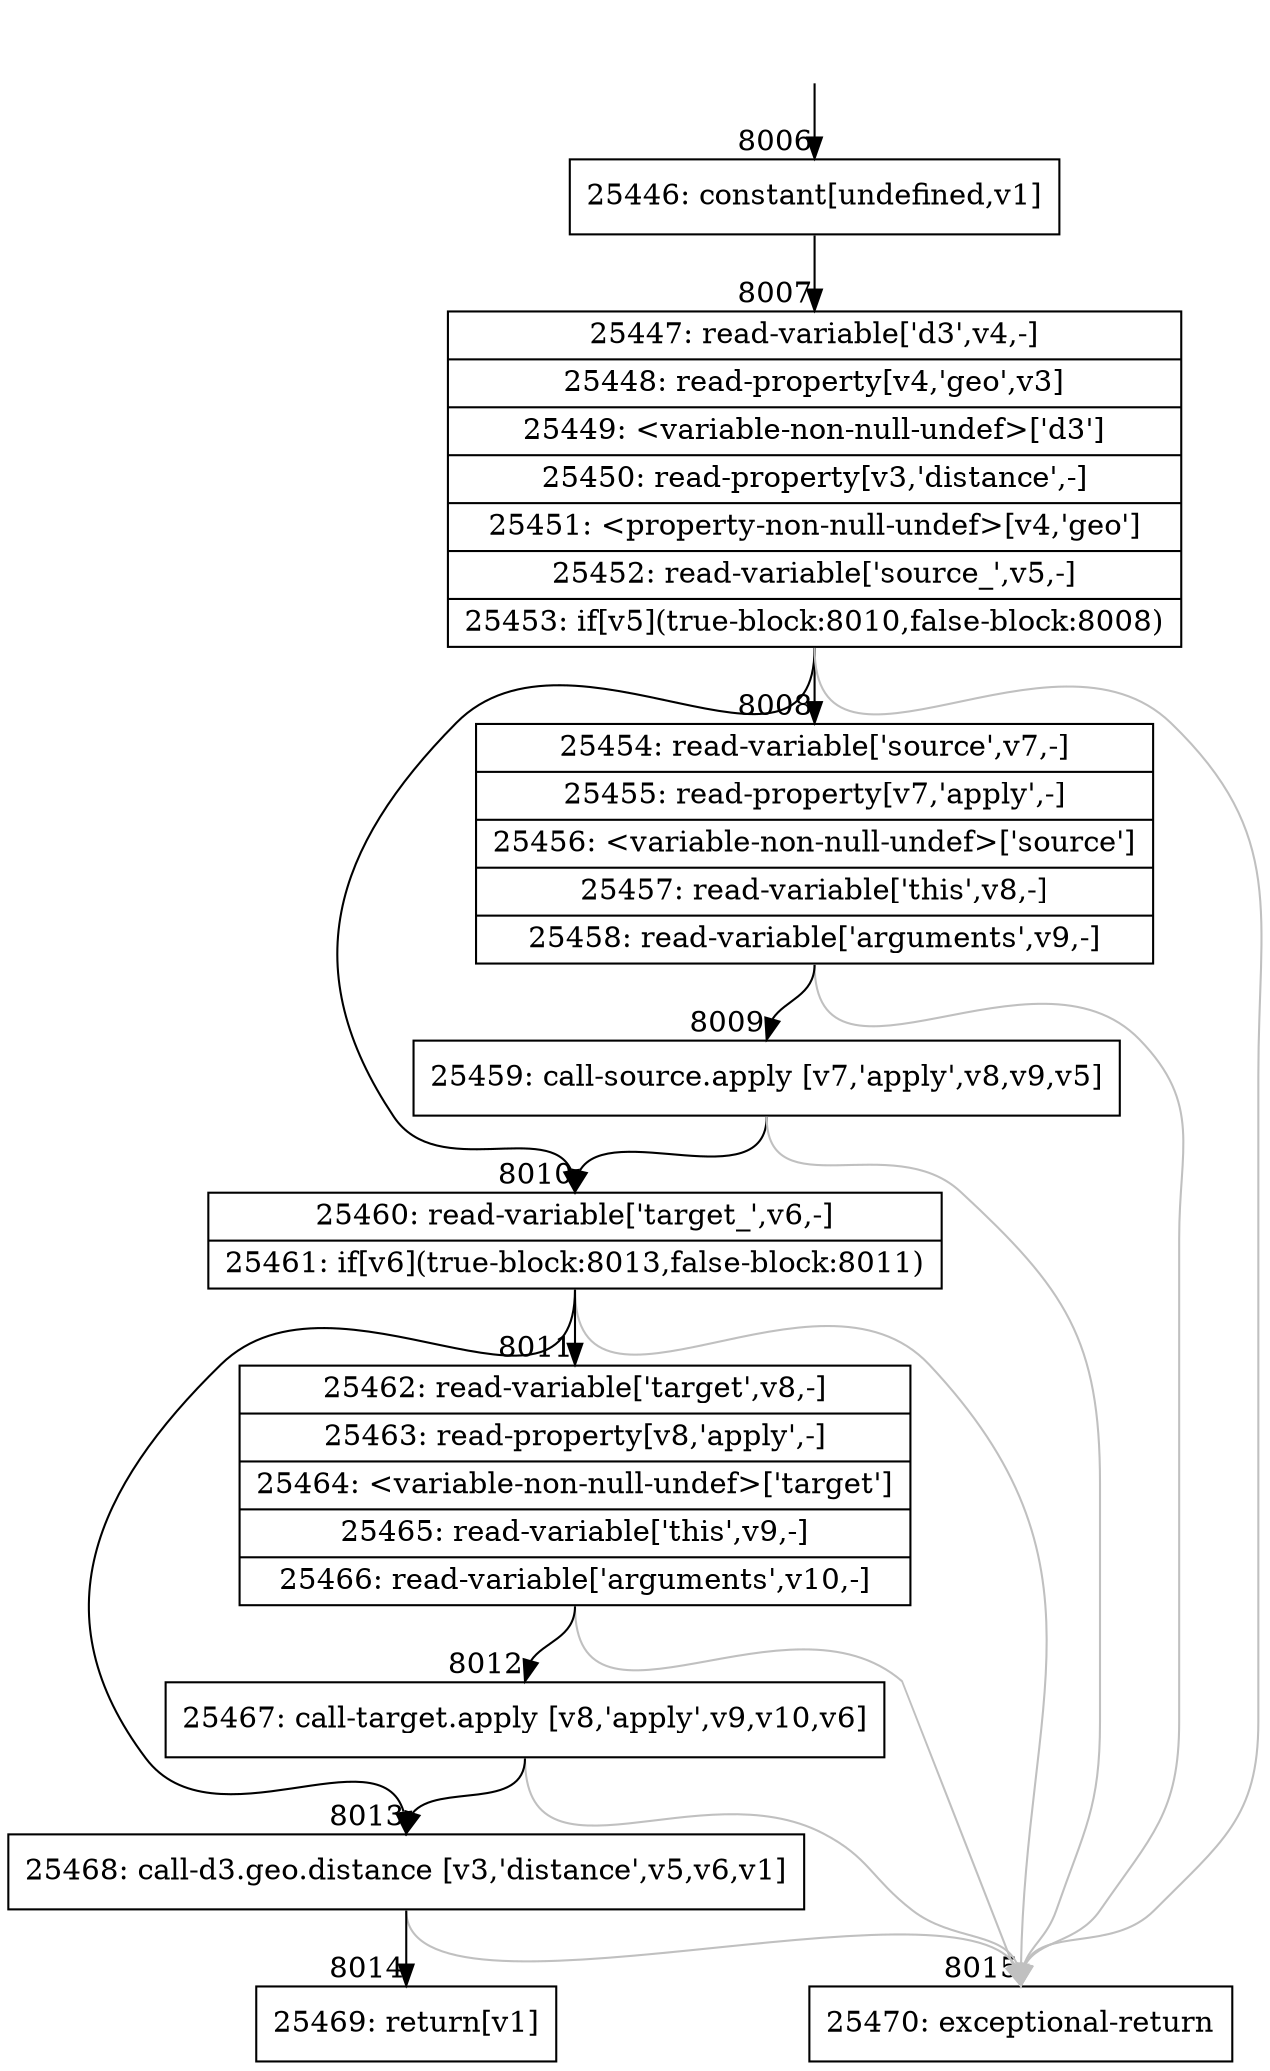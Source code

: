digraph {
rankdir="TD"
BB_entry757[shape=none,label=""];
BB_entry757 -> BB8006 [tailport=s, headport=n, headlabel="    8006"]
BB8006 [shape=record label="{25446: constant[undefined,v1]}" ] 
BB8006 -> BB8007 [tailport=s, headport=n, headlabel="      8007"]
BB8007 [shape=record label="{25447: read-variable['d3',v4,-]|25448: read-property[v4,'geo',v3]|25449: \<variable-non-null-undef\>['d3']|25450: read-property[v3,'distance',-]|25451: \<property-non-null-undef\>[v4,'geo']|25452: read-variable['source_',v5,-]|25453: if[v5](true-block:8010,false-block:8008)}" ] 
BB8007 -> BB8010 [tailport=s, headport=n, headlabel="      8010"]
BB8007 -> BB8008 [tailport=s, headport=n, headlabel="      8008"]
BB8007 -> BB8015 [tailport=s, headport=n, color=gray, headlabel="      8015"]
BB8008 [shape=record label="{25454: read-variable['source',v7,-]|25455: read-property[v7,'apply',-]|25456: \<variable-non-null-undef\>['source']|25457: read-variable['this',v8,-]|25458: read-variable['arguments',v9,-]}" ] 
BB8008 -> BB8009 [tailport=s, headport=n, headlabel="      8009"]
BB8008 -> BB8015 [tailport=s, headport=n, color=gray]
BB8009 [shape=record label="{25459: call-source.apply [v7,'apply',v8,v9,v5]}" ] 
BB8009 -> BB8010 [tailport=s, headport=n]
BB8009 -> BB8015 [tailport=s, headport=n, color=gray]
BB8010 [shape=record label="{25460: read-variable['target_',v6,-]|25461: if[v6](true-block:8013,false-block:8011)}" ] 
BB8010 -> BB8013 [tailport=s, headport=n, headlabel="      8013"]
BB8010 -> BB8011 [tailport=s, headport=n, headlabel="      8011"]
BB8010 -> BB8015 [tailport=s, headport=n, color=gray]
BB8011 [shape=record label="{25462: read-variable['target',v8,-]|25463: read-property[v8,'apply',-]|25464: \<variable-non-null-undef\>['target']|25465: read-variable['this',v9,-]|25466: read-variable['arguments',v10,-]}" ] 
BB8011 -> BB8012 [tailport=s, headport=n, headlabel="      8012"]
BB8011 -> BB8015 [tailport=s, headport=n, color=gray]
BB8012 [shape=record label="{25467: call-target.apply [v8,'apply',v9,v10,v6]}" ] 
BB8012 -> BB8013 [tailport=s, headport=n]
BB8012 -> BB8015 [tailport=s, headport=n, color=gray]
BB8013 [shape=record label="{25468: call-d3.geo.distance [v3,'distance',v5,v6,v1]}" ] 
BB8013 -> BB8014 [tailport=s, headport=n, headlabel="      8014"]
BB8013 -> BB8015 [tailport=s, headport=n, color=gray]
BB8014 [shape=record label="{25469: return[v1]}" ] 
BB8015 [shape=record label="{25470: exceptional-return}" ] 
//#$~ 4595
}
